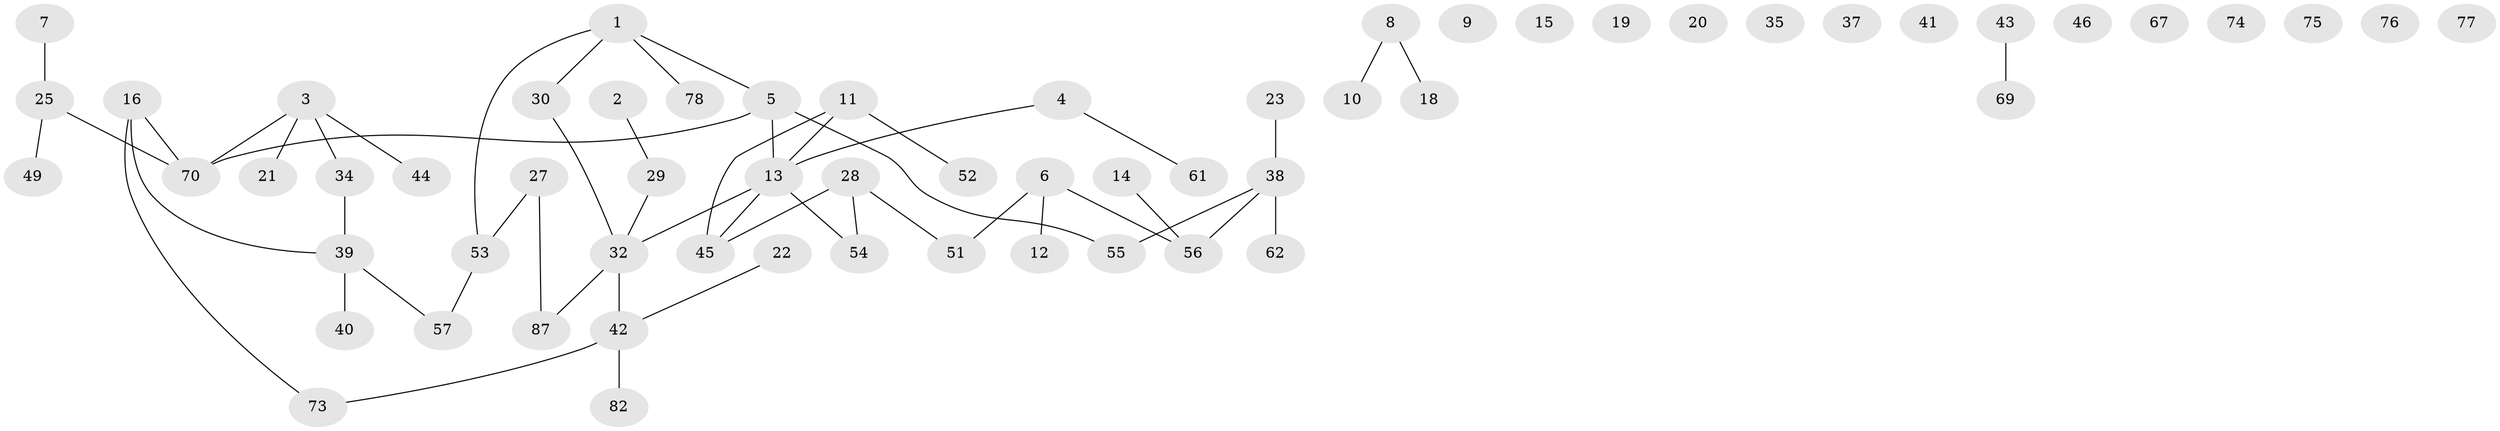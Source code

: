 // Generated by graph-tools (version 1.1) at 2025/23/03/03/25 07:23:26]
// undirected, 61 vertices, 53 edges
graph export_dot {
graph [start="1"]
  node [color=gray90,style=filled];
  1 [super="+26"];
  2 [super="+80"];
  3 [super="+24"];
  4 [super="+47"];
  5 [super="+17"];
  6 [super="+48"];
  7;
  8;
  9;
  10;
  11 [super="+31"];
  12;
  13 [super="+60"];
  14;
  15 [super="+85"];
  16 [super="+59"];
  18 [super="+65"];
  19;
  20;
  21;
  22;
  23 [super="+63"];
  25 [super="+68"];
  27 [super="+33"];
  28 [super="+79"];
  29 [super="+36"];
  30;
  32 [super="+72"];
  34;
  35;
  37;
  38 [super="+50"];
  39 [super="+64"];
  40;
  41;
  42 [super="+84"];
  43 [super="+66"];
  44;
  45 [super="+58"];
  46;
  49;
  51;
  52;
  53 [super="+71"];
  54;
  55;
  56 [super="+86"];
  57;
  61;
  62;
  67;
  69 [super="+81"];
  70 [super="+83"];
  73;
  74;
  75;
  76;
  77;
  78;
  82 [super="+88"];
  87;
  1 -- 5;
  1 -- 30;
  1 -- 53;
  1 -- 78;
  2 -- 29;
  3 -- 44;
  3 -- 34;
  3 -- 21;
  3 -- 70;
  4 -- 61;
  4 -- 13;
  5 -- 55;
  5 -- 13;
  5 -- 70 [weight=2];
  6 -- 12;
  6 -- 51;
  6 -- 56;
  7 -- 25;
  8 -- 10;
  8 -- 18;
  11 -- 52;
  11 -- 13;
  11 -- 45;
  13 -- 45;
  13 -- 54;
  13 -- 32;
  14 -- 56;
  16 -- 70;
  16 -- 39;
  16 -- 73;
  22 -- 42;
  23 -- 38;
  25 -- 49;
  25 -- 70;
  27 -- 53;
  27 -- 87;
  28 -- 45;
  28 -- 51;
  28 -- 54;
  29 -- 32;
  30 -- 32;
  32 -- 87;
  32 -- 42;
  34 -- 39;
  38 -- 55;
  38 -- 56;
  38 -- 62;
  39 -- 57;
  39 -- 40;
  42 -- 73;
  42 -- 82;
  43 -- 69;
  53 -- 57;
}
